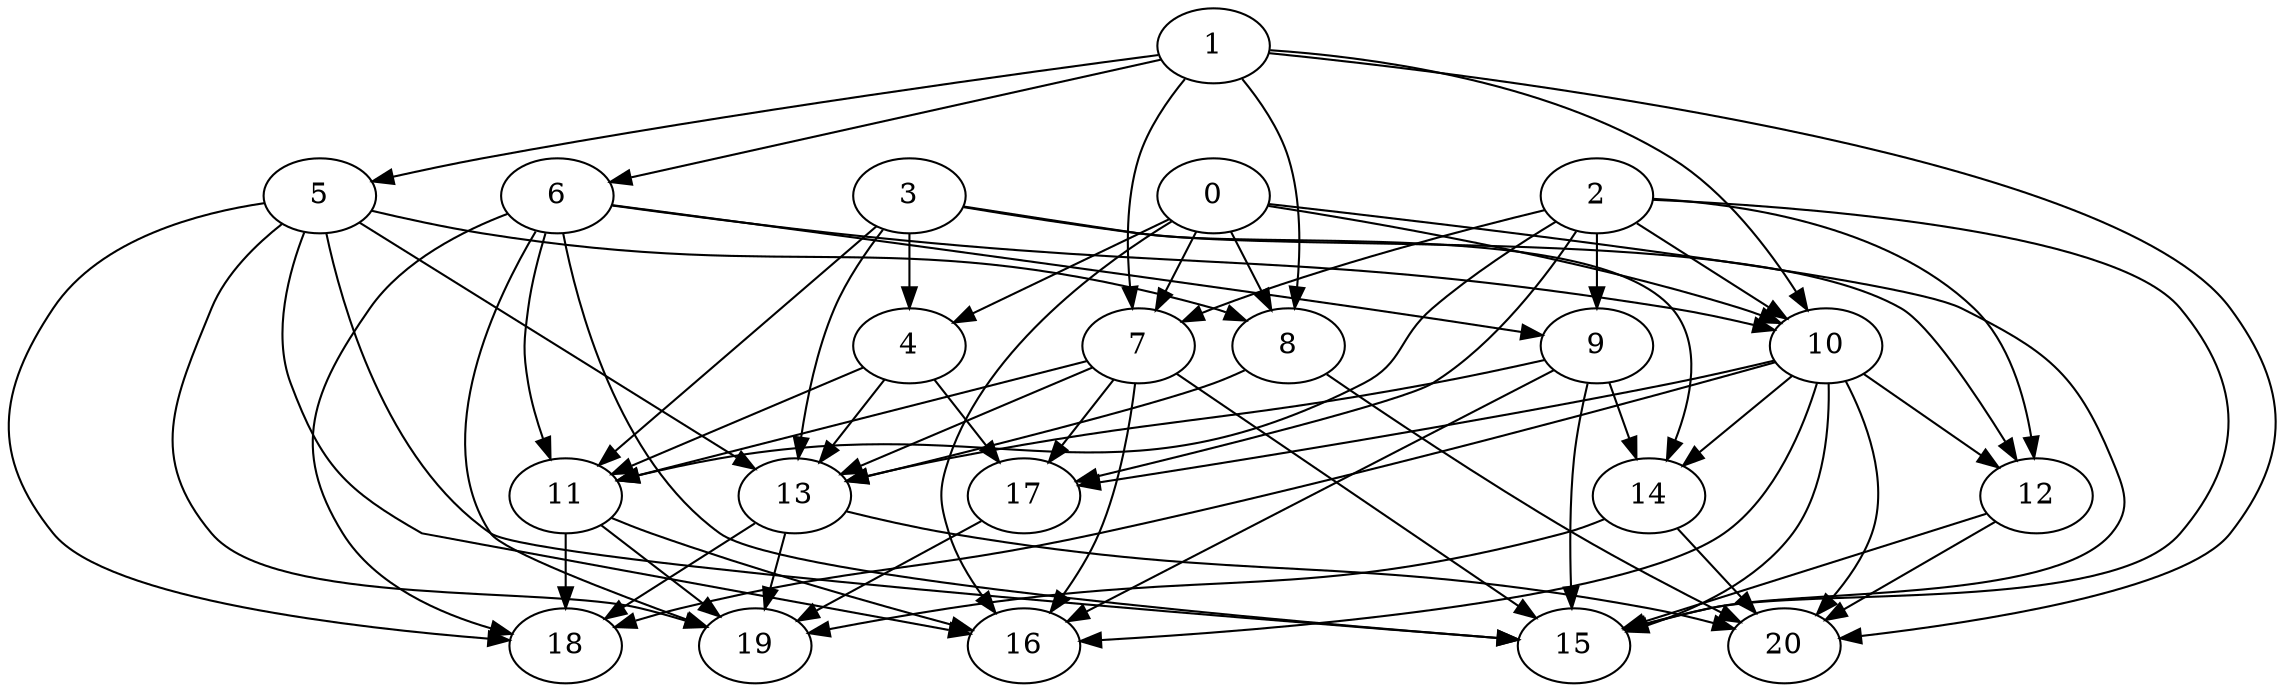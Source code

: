 strict digraph "" {
	0 -> 4;
	0 -> 7;
	0 -> 8;
	0 -> 10;
	0 -> 15;
	0 -> 16;
	4 -> 11;
	4 -> 13;
	4 -> 17;
	1 -> 5;
	1 -> 6;
	1 -> 7;
	1 -> 8;
	1 -> 10;
	1 -> 20;
	5 -> 8;
	5 -> 13;
	5 -> 15;
	5 -> 16;
	5 -> 18;
	5 -> 19;
	6 -> 10;
	6 -> 9;
	6 -> 11;
	6 -> 15;
	6 -> 18;
	6 -> 19;
	3 -> 4;
	3 -> 11;
	3 -> 12;
	3 -> 13;
	3 -> 14;
	7 -> 11;
	7 -> 13;
	7 -> 15;
	7 -> 16;
	7 -> 17;
	8 -> 13;
	8 -> 20;
	10 -> 12;
	10 -> 15;
	10 -> 16;
	10 -> 17;
	10 -> 14;
	10 -> 20;
	10 -> 18;
	2 -> 7;
	2 -> 10;
	2 -> 9;
	2 -> 11;
	2 -> 12;
	2 -> 15;
	2 -> 17;
	9 -> 13;
	9 -> 15;
	9 -> 16;
	9 -> 14;
	11 -> 16;
	11 -> 18;
	11 -> 19;
	12 -> 15;
	12 -> 20;
	13 -> 20;
	13 -> 18;
	13 -> 19;
	17 -> 19;
	14 -> 20;
	14 -> 19;
}
